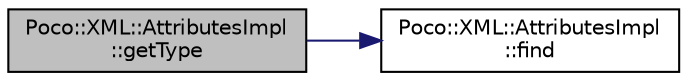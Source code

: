 digraph "Poco::XML::AttributesImpl::getType"
{
 // LATEX_PDF_SIZE
  edge [fontname="Helvetica",fontsize="10",labelfontname="Helvetica",labelfontsize="10"];
  node [fontname="Helvetica",fontsize="10",shape=record];
  rankdir="LR";
  Node1 [label="Poco::XML::AttributesImpl\l::getType",height=0.2,width=0.4,color="black", fillcolor="grey75", style="filled", fontcolor="black",tooltip=" "];
  Node1 -> Node2 [color="midnightblue",fontsize="10",style="solid",fontname="Helvetica"];
  Node2 [label="Poco::XML::AttributesImpl\l::find",height=0.2,width=0.4,color="black", fillcolor="white", style="filled",URL="$classPoco_1_1XML_1_1AttributesImpl.html#aaa8d35aced263b1ed36cf665dfd8cbd1",tooltip="Iterator support."];
}
